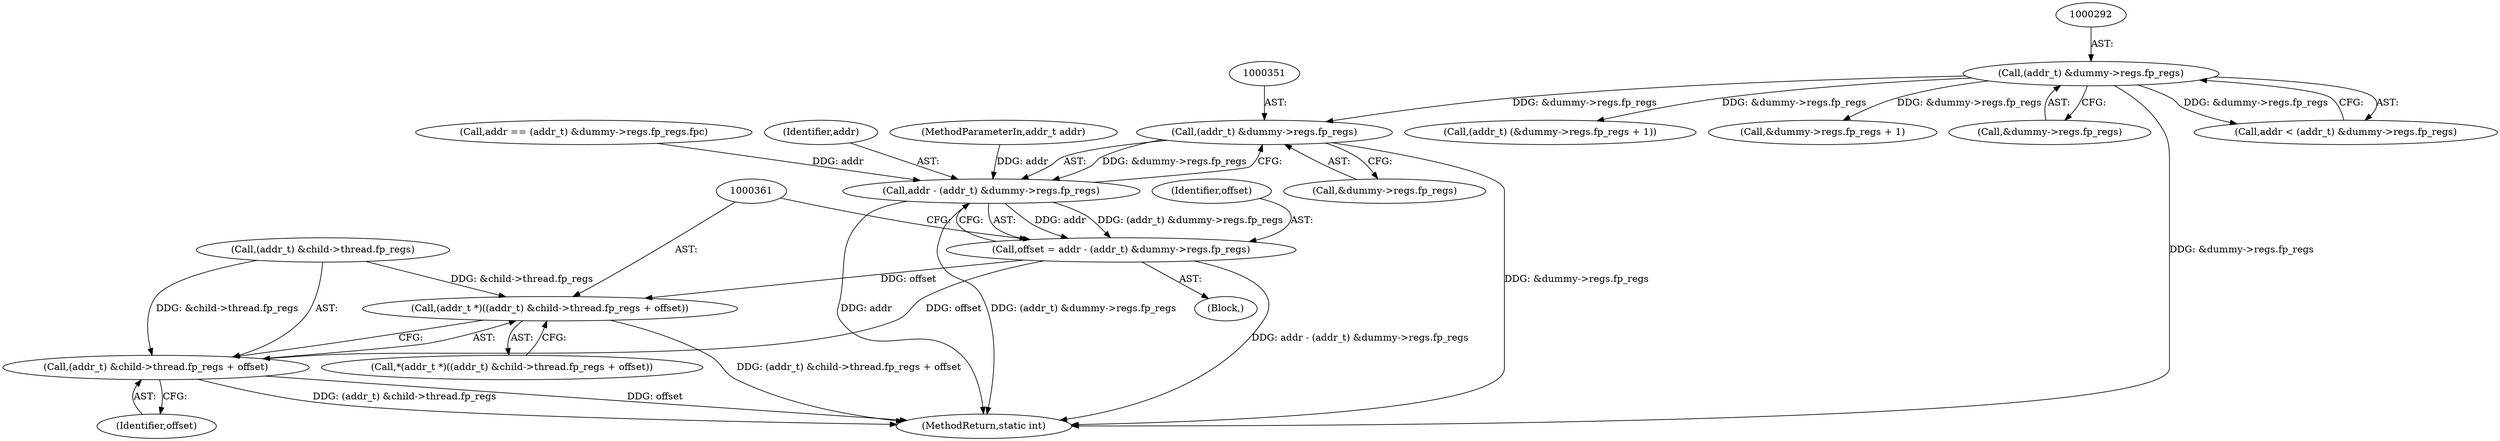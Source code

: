 digraph "0_linux_dab6cf55f81a6e16b8147aed9a843e1691dcd318@pointer" {
"1000350" [label="(Call,(addr_t) &dummy->regs.fp_regs)"];
"1000291" [label="(Call,(addr_t) &dummy->regs.fp_regs)"];
"1000348" [label="(Call,addr - (addr_t) &dummy->regs.fp_regs)"];
"1000346" [label="(Call,offset = addr - (addr_t) &dummy->regs.fp_regs)"];
"1000360" [label="(Call,(addr_t *)((addr_t) &child->thread.fp_regs + offset))"];
"1000362" [label="(Call,(addr_t) &child->thread.fp_regs + offset)"];
"1000306" [label="(Call,(addr_t) (&dummy->regs.fp_regs + 1))"];
"1000346" [label="(Call,offset = addr - (addr_t) &dummy->regs.fp_regs)"];
"1000318" [label="(Call,addr == (addr_t) &dummy->regs.fp_regs.fpc)"];
"1000349" [label="(Identifier,addr)"];
"1000360" [label="(Call,(addr_t *)((addr_t) &child->thread.fp_regs + offset))"];
"1000363" [label="(Call,(addr_t) &child->thread.fp_regs)"];
"1000352" [label="(Call,&dummy->regs.fp_regs)"];
"1000112" [label="(MethodParameterIn,addr_t addr)"];
"1000291" [label="(Call,(addr_t) &dummy->regs.fp_regs)"];
"1000359" [label="(Call,*(addr_t *)((addr_t) &child->thread.fp_regs + offset))"];
"1000371" [label="(Identifier,offset)"];
"1000308" [label="(Call,&dummy->regs.fp_regs + 1)"];
"1000404" [label="(MethodReturn,static int)"];
"1000347" [label="(Identifier,offset)"];
"1000350" [label="(Call,(addr_t) &dummy->regs.fp_regs)"];
"1000348" [label="(Call,addr - (addr_t) &dummy->regs.fp_regs)"];
"1000316" [label="(Block,)"];
"1000293" [label="(Call,&dummy->regs.fp_regs)"];
"1000362" [label="(Call,(addr_t) &child->thread.fp_regs + offset)"];
"1000289" [label="(Call,addr < (addr_t) &dummy->regs.fp_regs)"];
"1000350" -> "1000348"  [label="AST: "];
"1000350" -> "1000352"  [label="CFG: "];
"1000351" -> "1000350"  [label="AST: "];
"1000352" -> "1000350"  [label="AST: "];
"1000348" -> "1000350"  [label="CFG: "];
"1000350" -> "1000404"  [label="DDG: &dummy->regs.fp_regs"];
"1000350" -> "1000348"  [label="DDG: &dummy->regs.fp_regs"];
"1000291" -> "1000350"  [label="DDG: &dummy->regs.fp_regs"];
"1000291" -> "1000289"  [label="AST: "];
"1000291" -> "1000293"  [label="CFG: "];
"1000292" -> "1000291"  [label="AST: "];
"1000293" -> "1000291"  [label="AST: "];
"1000289" -> "1000291"  [label="CFG: "];
"1000291" -> "1000404"  [label="DDG: &dummy->regs.fp_regs"];
"1000291" -> "1000289"  [label="DDG: &dummy->regs.fp_regs"];
"1000291" -> "1000306"  [label="DDG: &dummy->regs.fp_regs"];
"1000291" -> "1000308"  [label="DDG: &dummy->regs.fp_regs"];
"1000348" -> "1000346"  [label="AST: "];
"1000349" -> "1000348"  [label="AST: "];
"1000346" -> "1000348"  [label="CFG: "];
"1000348" -> "1000404"  [label="DDG: addr"];
"1000348" -> "1000404"  [label="DDG: (addr_t) &dummy->regs.fp_regs"];
"1000348" -> "1000346"  [label="DDG: addr"];
"1000348" -> "1000346"  [label="DDG: (addr_t) &dummy->regs.fp_regs"];
"1000318" -> "1000348"  [label="DDG: addr"];
"1000112" -> "1000348"  [label="DDG: addr"];
"1000346" -> "1000316"  [label="AST: "];
"1000347" -> "1000346"  [label="AST: "];
"1000361" -> "1000346"  [label="CFG: "];
"1000346" -> "1000404"  [label="DDG: addr - (addr_t) &dummy->regs.fp_regs"];
"1000346" -> "1000360"  [label="DDG: offset"];
"1000346" -> "1000362"  [label="DDG: offset"];
"1000360" -> "1000359"  [label="AST: "];
"1000360" -> "1000362"  [label="CFG: "];
"1000361" -> "1000360"  [label="AST: "];
"1000362" -> "1000360"  [label="AST: "];
"1000359" -> "1000360"  [label="CFG: "];
"1000360" -> "1000404"  [label="DDG: (addr_t) &child->thread.fp_regs + offset"];
"1000363" -> "1000360"  [label="DDG: &child->thread.fp_regs"];
"1000362" -> "1000371"  [label="CFG: "];
"1000363" -> "1000362"  [label="AST: "];
"1000371" -> "1000362"  [label="AST: "];
"1000362" -> "1000404"  [label="DDG: offset"];
"1000362" -> "1000404"  [label="DDG: (addr_t) &child->thread.fp_regs"];
"1000363" -> "1000362"  [label="DDG: &child->thread.fp_regs"];
}
